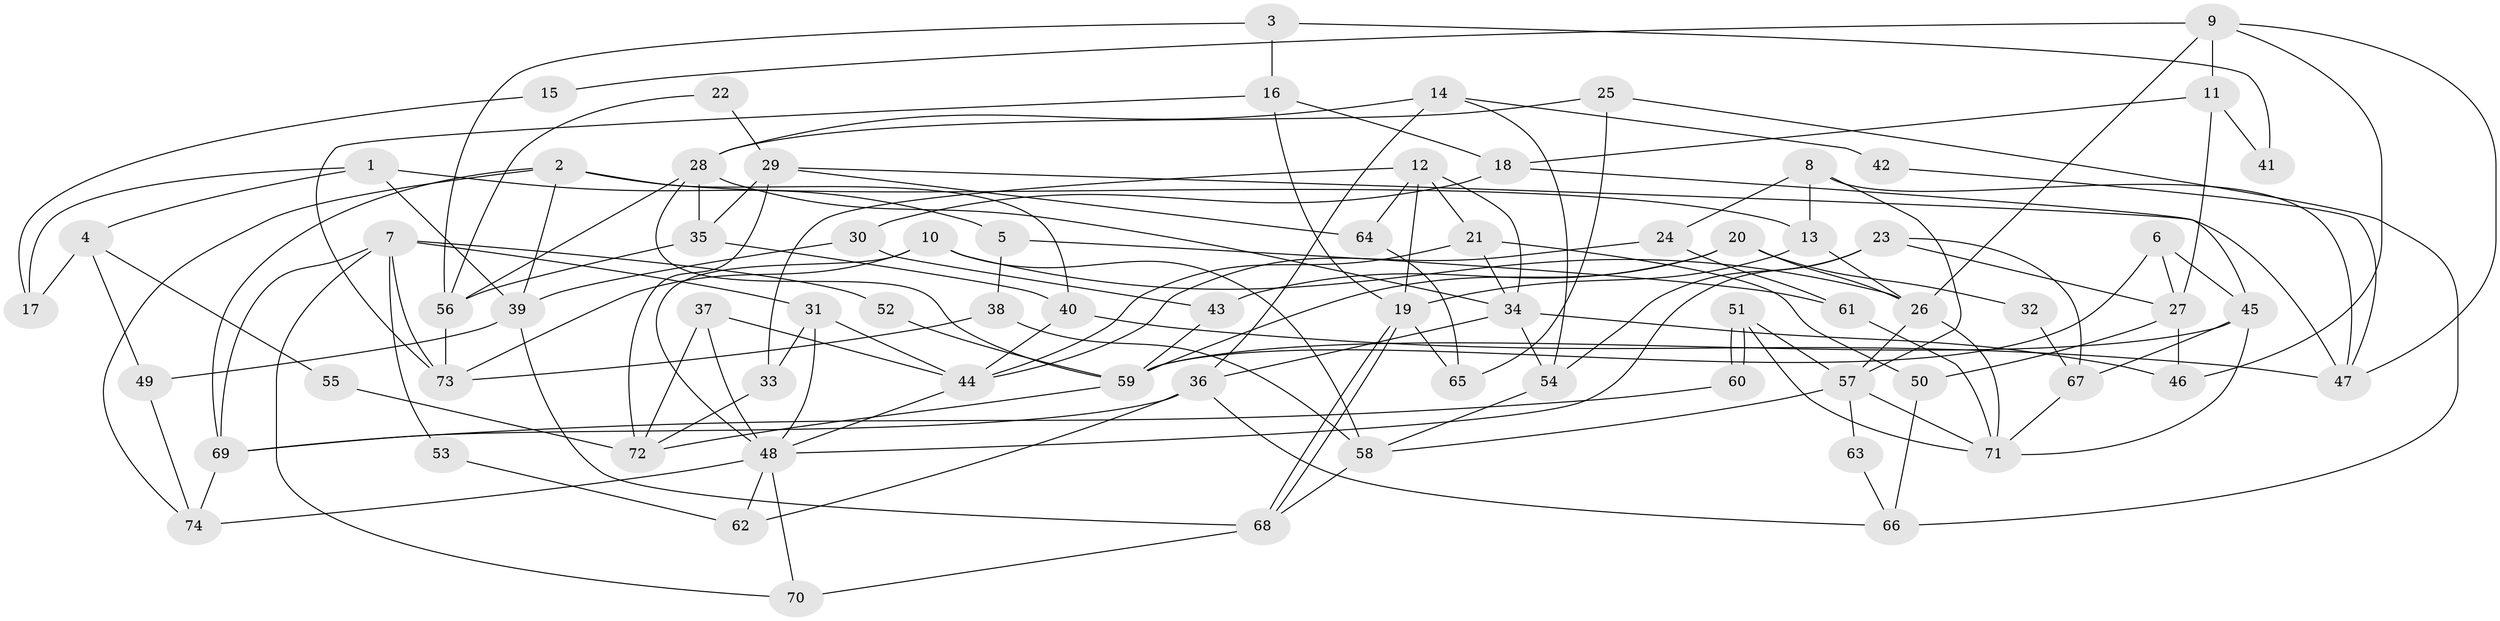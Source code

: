 // coarse degree distribution, {4: 0.21739130434782608, 7: 0.1956521739130435, 3: 0.15217391304347827, 6: 0.17391304347826086, 5: 0.13043478260869565, 2: 0.08695652173913043, 8: 0.021739130434782608, 10: 0.021739130434782608}
// Generated by graph-tools (version 1.1) at 2025/52/02/27/25 19:52:05]
// undirected, 74 vertices, 148 edges
graph export_dot {
graph [start="1"]
  node [color=gray90,style=filled];
  1;
  2;
  3;
  4;
  5;
  6;
  7;
  8;
  9;
  10;
  11;
  12;
  13;
  14;
  15;
  16;
  17;
  18;
  19;
  20;
  21;
  22;
  23;
  24;
  25;
  26;
  27;
  28;
  29;
  30;
  31;
  32;
  33;
  34;
  35;
  36;
  37;
  38;
  39;
  40;
  41;
  42;
  43;
  44;
  45;
  46;
  47;
  48;
  49;
  50;
  51;
  52;
  53;
  54;
  55;
  56;
  57;
  58;
  59;
  60;
  61;
  62;
  63;
  64;
  65;
  66;
  67;
  68;
  69;
  70;
  71;
  72;
  73;
  74;
  1 -- 5;
  1 -- 39;
  1 -- 4;
  1 -- 17;
  2 -- 69;
  2 -- 13;
  2 -- 39;
  2 -- 40;
  2 -- 74;
  3 -- 16;
  3 -- 56;
  3 -- 41;
  4 -- 49;
  4 -- 17;
  4 -- 55;
  5 -- 61;
  5 -- 38;
  6 -- 27;
  6 -- 45;
  6 -- 59;
  7 -- 70;
  7 -- 73;
  7 -- 31;
  7 -- 52;
  7 -- 53;
  7 -- 69;
  8 -- 47;
  8 -- 57;
  8 -- 13;
  8 -- 24;
  9 -- 26;
  9 -- 11;
  9 -- 15;
  9 -- 46;
  9 -- 47;
  10 -- 58;
  10 -- 26;
  10 -- 48;
  10 -- 73;
  11 -- 27;
  11 -- 18;
  11 -- 41;
  12 -- 34;
  12 -- 19;
  12 -- 21;
  12 -- 33;
  12 -- 64;
  13 -- 19;
  13 -- 26;
  14 -- 36;
  14 -- 28;
  14 -- 42;
  14 -- 54;
  15 -- 17;
  16 -- 73;
  16 -- 18;
  16 -- 19;
  18 -- 30;
  18 -- 45;
  19 -- 68;
  19 -- 68;
  19 -- 65;
  20 -- 59;
  20 -- 26;
  20 -- 32;
  20 -- 43;
  21 -- 50;
  21 -- 34;
  21 -- 44;
  22 -- 56;
  22 -- 29;
  23 -- 48;
  23 -- 54;
  23 -- 27;
  23 -- 67;
  24 -- 44;
  24 -- 61;
  25 -- 28;
  25 -- 65;
  25 -- 66;
  26 -- 71;
  26 -- 57;
  27 -- 46;
  27 -- 50;
  28 -- 35;
  28 -- 59;
  28 -- 34;
  28 -- 56;
  29 -- 47;
  29 -- 72;
  29 -- 35;
  29 -- 64;
  30 -- 39;
  30 -- 43;
  31 -- 48;
  31 -- 33;
  31 -- 44;
  32 -- 67;
  33 -- 72;
  34 -- 36;
  34 -- 46;
  34 -- 54;
  35 -- 40;
  35 -- 56;
  36 -- 69;
  36 -- 62;
  36 -- 66;
  37 -- 48;
  37 -- 44;
  37 -- 72;
  38 -- 73;
  38 -- 58;
  39 -- 68;
  39 -- 49;
  40 -- 44;
  40 -- 47;
  42 -- 47;
  43 -- 59;
  44 -- 48;
  45 -- 59;
  45 -- 67;
  45 -- 71;
  48 -- 62;
  48 -- 70;
  48 -- 74;
  49 -- 74;
  50 -- 66;
  51 -- 71;
  51 -- 60;
  51 -- 60;
  51 -- 57;
  52 -- 59;
  53 -- 62;
  54 -- 58;
  55 -- 72;
  56 -- 73;
  57 -- 58;
  57 -- 63;
  57 -- 71;
  58 -- 68;
  59 -- 72;
  60 -- 69;
  61 -- 71;
  63 -- 66;
  64 -- 65;
  67 -- 71;
  68 -- 70;
  69 -- 74;
}
